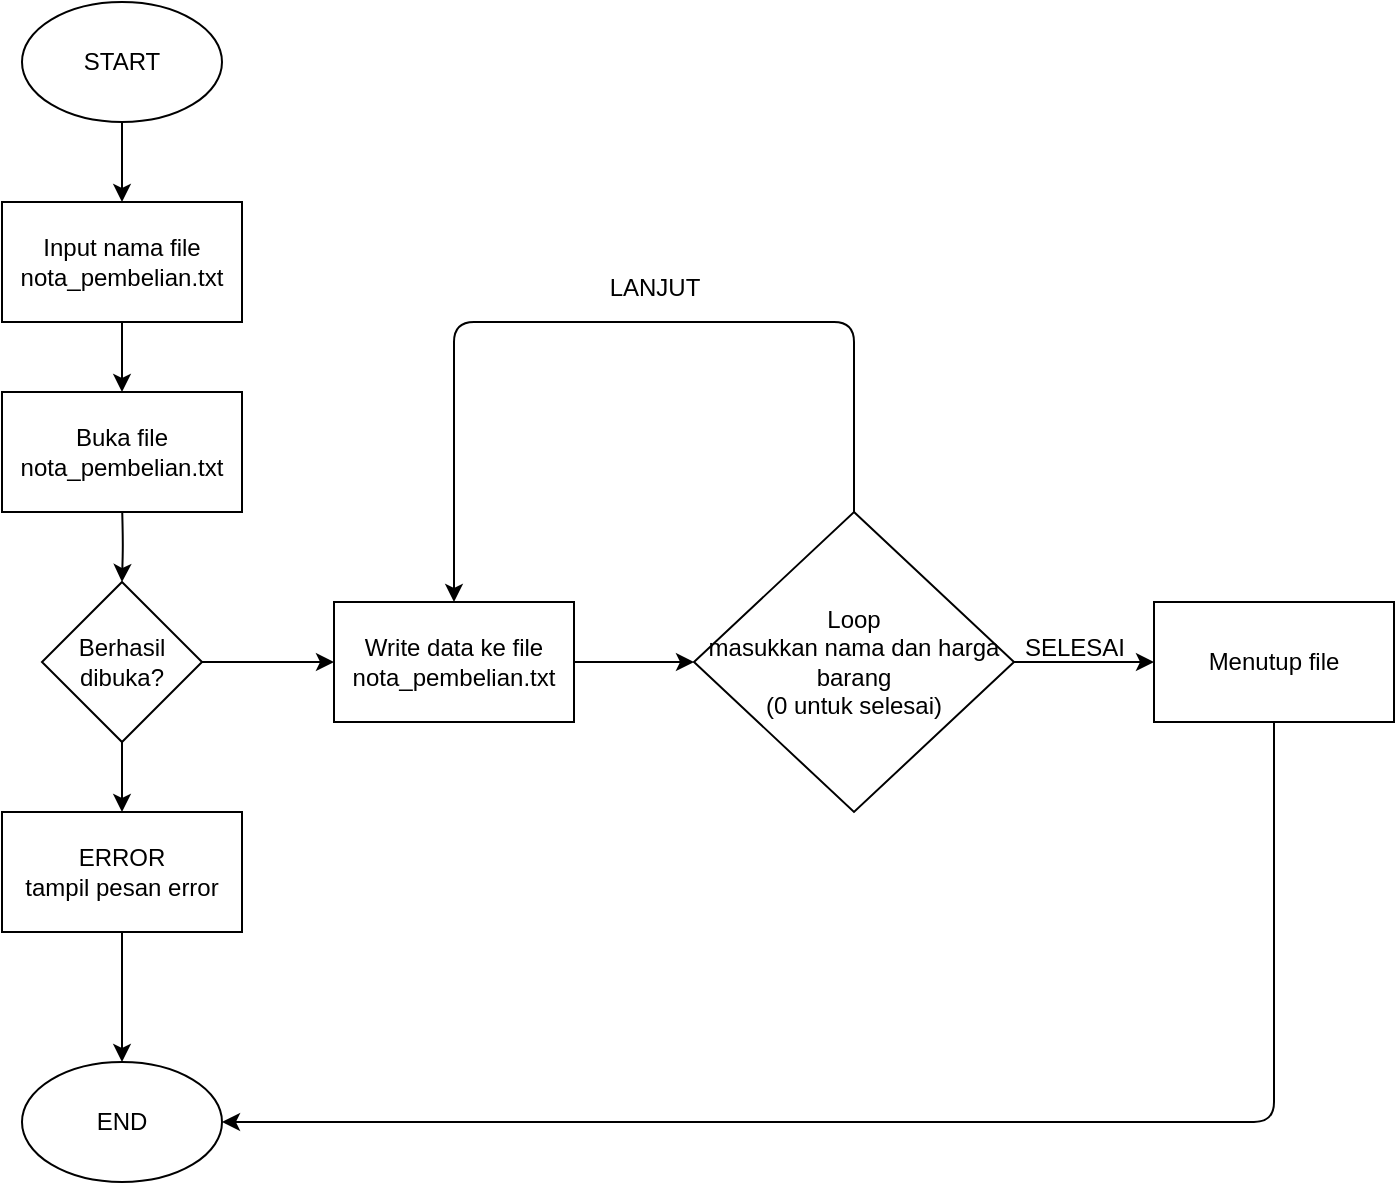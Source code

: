 <mxfile version="22.1.7" type="github">
  <diagram name="Page-1" id="yW2facujMtYqNYOjnAcc">
    <mxGraphModel dx="1060" dy="654" grid="1" gridSize="10" guides="1" tooltips="1" connect="1" arrows="1" fold="1" page="1" pageScale="1" pageWidth="827" pageHeight="1169" math="0" shadow="0">
      <root>
        <mxCell id="0" />
        <mxCell id="1" parent="0" />
        <mxCell id="5r5qEjqoZoQrUhr_-02x-11" style="edgeStyle=orthogonalEdgeStyle;orthogonalLoop=1;jettySize=auto;html=1;" edge="1" parent="1" source="5r5qEjqoZoQrUhr_-02x-1" target="5r5qEjqoZoQrUhr_-02x-2">
          <mxGeometry relative="1" as="geometry" />
        </mxCell>
        <mxCell id="5r5qEjqoZoQrUhr_-02x-1" value="START" style="ellipse;whiteSpace=wrap;html=1;" vertex="1" parent="1">
          <mxGeometry x="364" y="10" width="100" height="60" as="geometry" />
        </mxCell>
        <mxCell id="5r5qEjqoZoQrUhr_-02x-12" value="" style="edgeStyle=orthogonalEdgeStyle;orthogonalLoop=1;jettySize=auto;html=1;" edge="1" parent="1" source="5r5qEjqoZoQrUhr_-02x-2" target="5r5qEjqoZoQrUhr_-02x-17">
          <mxGeometry relative="1" as="geometry">
            <mxPoint x="414" y="200" as="targetPoint" />
          </mxGeometry>
        </mxCell>
        <mxCell id="5r5qEjqoZoQrUhr_-02x-2" value="&lt;div&gt;Input nama file&lt;/div&gt;&lt;div&gt;nota_pembelian.txt&lt;br&gt;&lt;/div&gt;" style="rounded=0;whiteSpace=wrap;html=1;" vertex="1" parent="1">
          <mxGeometry x="354" y="110" width="120" height="60" as="geometry" />
        </mxCell>
        <mxCell id="5r5qEjqoZoQrUhr_-02x-13" value="" style="edgeStyle=orthogonalEdgeStyle;orthogonalLoop=1;jettySize=auto;html=1;" edge="1" parent="1" target="5r5qEjqoZoQrUhr_-02x-4">
          <mxGeometry relative="1" as="geometry">
            <mxPoint x="414" y="260" as="sourcePoint" />
          </mxGeometry>
        </mxCell>
        <mxCell id="5r5qEjqoZoQrUhr_-02x-14" value="" style="edgeStyle=orthogonalEdgeStyle;orthogonalLoop=1;jettySize=auto;html=1;" edge="1" parent="1" source="5r5qEjqoZoQrUhr_-02x-4">
          <mxGeometry relative="1" as="geometry">
            <mxPoint x="520" y="340.0" as="targetPoint" />
          </mxGeometry>
        </mxCell>
        <mxCell id="5r5qEjqoZoQrUhr_-02x-19" value="" style="edgeStyle=orthogonalEdgeStyle;orthogonalLoop=1;jettySize=auto;html=1;" edge="1" parent="1" source="5r5qEjqoZoQrUhr_-02x-4" target="5r5qEjqoZoQrUhr_-02x-18">
          <mxGeometry relative="1" as="geometry" />
        </mxCell>
        <mxCell id="5r5qEjqoZoQrUhr_-02x-4" value="&lt;div&gt;Berhasil&lt;/div&gt;&lt;div&gt;dibuka?&lt;br&gt;&lt;/div&gt;" style="rhombus;whiteSpace=wrap;html=1;" vertex="1" parent="1">
          <mxGeometry x="374" y="300" width="80" height="80" as="geometry" />
        </mxCell>
        <mxCell id="5r5qEjqoZoQrUhr_-02x-16" value="" style="edgeStyle=orthogonalEdgeStyle;orthogonalLoop=1;jettySize=auto;html=1;" edge="1" parent="1" source="5r5qEjqoZoQrUhr_-02x-6">
          <mxGeometry relative="1" as="geometry">
            <mxPoint x="930" y="340" as="targetPoint" />
          </mxGeometry>
        </mxCell>
        <mxCell id="5r5qEjqoZoQrUhr_-02x-25" style="edgeStyle=orthogonalEdgeStyle;orthogonalLoop=1;jettySize=auto;html=1;entryX=0.5;entryY=0;entryDx=0;entryDy=0;exitX=0.5;exitY=0;exitDx=0;exitDy=0;" edge="1" parent="1" source="5r5qEjqoZoQrUhr_-02x-6" target="5r5qEjqoZoQrUhr_-02x-22">
          <mxGeometry relative="1" as="geometry">
            <Array as="points">
              <mxPoint x="780" y="170" />
              <mxPoint x="580" y="170" />
            </Array>
          </mxGeometry>
        </mxCell>
        <mxCell id="5r5qEjqoZoQrUhr_-02x-6" value="Loop&lt;br&gt;&lt;div&gt;masukkan nama dan harga barang&lt;/div&gt;&lt;div&gt;(0 untuk selesai)&lt;/div&gt;" style="rhombus;whiteSpace=wrap;html=1;" vertex="1" parent="1">
          <mxGeometry x="700" y="265" width="160" height="150" as="geometry" />
        </mxCell>
        <mxCell id="5r5qEjqoZoQrUhr_-02x-17" value="&lt;div&gt;Buka file&lt;/div&gt;&lt;div&gt;nota_pembelian.txt&lt;br&gt;&lt;/div&gt;" style="rounded=0;whiteSpace=wrap;html=1;" vertex="1" parent="1">
          <mxGeometry x="354" y="205" width="120" height="60" as="geometry" />
        </mxCell>
        <mxCell id="5r5qEjqoZoQrUhr_-02x-21" value="" style="edgeStyle=orthogonalEdgeStyle;orthogonalLoop=1;jettySize=auto;html=1;" edge="1" parent="1" source="5r5qEjqoZoQrUhr_-02x-18" target="5r5qEjqoZoQrUhr_-02x-20">
          <mxGeometry relative="1" as="geometry" />
        </mxCell>
        <mxCell id="5r5qEjqoZoQrUhr_-02x-18" value="ERROR&lt;br&gt;tampil pesan error" style="rounded=0;whiteSpace=wrap;html=1;" vertex="1" parent="1">
          <mxGeometry x="354" y="415" width="120" height="60" as="geometry" />
        </mxCell>
        <mxCell id="5r5qEjqoZoQrUhr_-02x-20" value="END" style="ellipse;whiteSpace=wrap;html=1;" vertex="1" parent="1">
          <mxGeometry x="364" y="540" width="100" height="60" as="geometry" />
        </mxCell>
        <mxCell id="5r5qEjqoZoQrUhr_-02x-24" value="" style="edgeStyle=orthogonalEdgeStyle;orthogonalLoop=1;jettySize=auto;html=1;" edge="1" parent="1" source="5r5qEjqoZoQrUhr_-02x-22" target="5r5qEjqoZoQrUhr_-02x-6">
          <mxGeometry relative="1" as="geometry" />
        </mxCell>
        <mxCell id="5r5qEjqoZoQrUhr_-02x-22" value="&lt;div&gt;Write data ke file&lt;/div&gt;&lt;div&gt;nota_pembelian.txt&lt;br&gt;&lt;/div&gt;" style="rounded=0;whiteSpace=wrap;html=1;" vertex="1" parent="1">
          <mxGeometry x="520" y="310" width="120" height="60" as="geometry" />
        </mxCell>
        <mxCell id="5r5qEjqoZoQrUhr_-02x-28" style="edgeStyle=orthogonalEdgeStyle;orthogonalLoop=1;jettySize=auto;html=1;entryX=1;entryY=0.5;entryDx=0;entryDy=0;" edge="1" parent="1" source="5r5qEjqoZoQrUhr_-02x-23" target="5r5qEjqoZoQrUhr_-02x-20">
          <mxGeometry relative="1" as="geometry">
            <Array as="points">
              <mxPoint x="990" y="570" />
            </Array>
          </mxGeometry>
        </mxCell>
        <mxCell id="5r5qEjqoZoQrUhr_-02x-23" value="Menutup file" style="rounded=0;whiteSpace=wrap;html=1;" vertex="1" parent="1">
          <mxGeometry x="930" y="310" width="120" height="60" as="geometry" />
        </mxCell>
        <mxCell id="5r5qEjqoZoQrUhr_-02x-26" value="LANJUT" style="text;html=1;align=center;verticalAlign=middle;resizable=0;points=[];autosize=1;strokeColor=none;fillColor=none;" vertex="1" parent="1">
          <mxGeometry x="645" y="138" width="70" height="30" as="geometry" />
        </mxCell>
        <mxCell id="5r5qEjqoZoQrUhr_-02x-27" value="SELESAI" style="text;html=1;align=center;verticalAlign=middle;resizable=0;points=[];autosize=1;strokeColor=none;fillColor=none;" vertex="1" parent="1">
          <mxGeometry x="855" y="318" width="70" height="30" as="geometry" />
        </mxCell>
      </root>
    </mxGraphModel>
  </diagram>
</mxfile>
